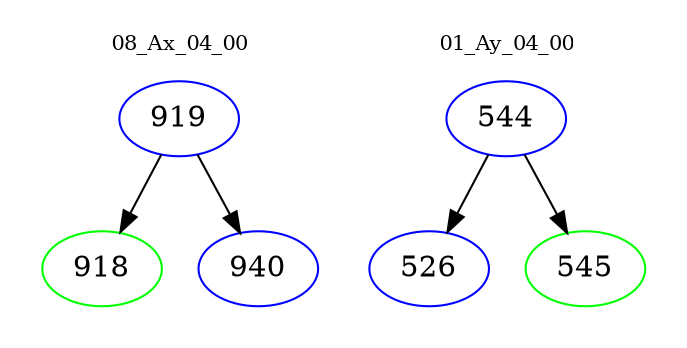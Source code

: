 digraph{
subgraph cluster_0 {
color = white
label = "08_Ax_04_00";
fontsize=10;
T0_919 [label="919", color="blue"]
T0_919 -> T0_918 [color="black"]
T0_918 [label="918", color="green"]
T0_919 -> T0_940 [color="black"]
T0_940 [label="940", color="blue"]
}
subgraph cluster_1 {
color = white
label = "01_Ay_04_00";
fontsize=10;
T1_544 [label="544", color="blue"]
T1_544 -> T1_526 [color="black"]
T1_526 [label="526", color="blue"]
T1_544 -> T1_545 [color="black"]
T1_545 [label="545", color="green"]
}
}
